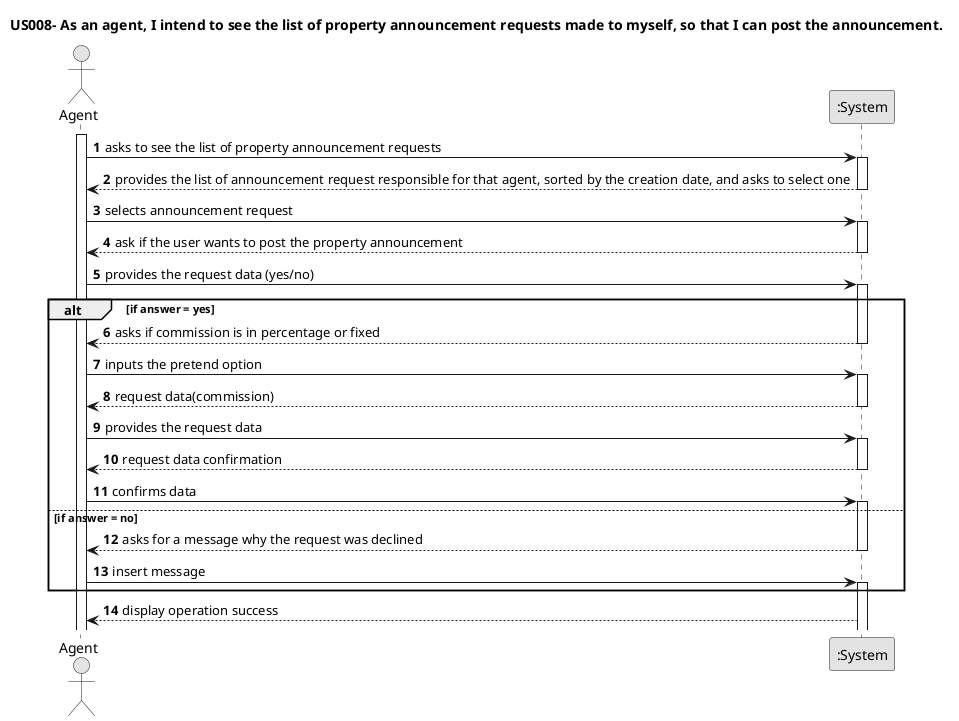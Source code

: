 @startuml
skinparam monochrome true
skinparam packageStyle rectangle
skinparam shadowing false


title US008- As an agent, I intend to see the list of property announcement requests made to myself, so that I can post the announcement.

autonumber

actor "Agent" as Agent
participant ":System" as System

activate Agent

     Agent -> System : asks to see the list of property announcement requests
    activate System


    System --> Agent: provides the list of announcement request responsible for that agent, sorted by the creation date, and asks to select one
    deactivate System

     Agent -> System: selects announcement request
     activate System


     System --> Agent: ask if the user wants to post the property announcement
     deactivate System

     Agent -> System: provides the request data (yes/no)
     activate System

   alt  if answer = yes

   System --> Agent: asks if commission is in percentage or fixed
             deactivate System

       Agent -> System: inputs the pretend option
       activate System

      System --> Agent: request data(commission)
          deactivate System

      Agent -> System: provides the request data
      activate System

       System --> Agent: request data confirmation
     deactivate System

    Agent -> System: confirms data
     activate System






      else  if answer = no

     System --> Agent: asks for a message why the request was declined
     deactivate System

     Agent -> System: insert message
      activate System



end



     System --> Agent:display operation success



@enduml
